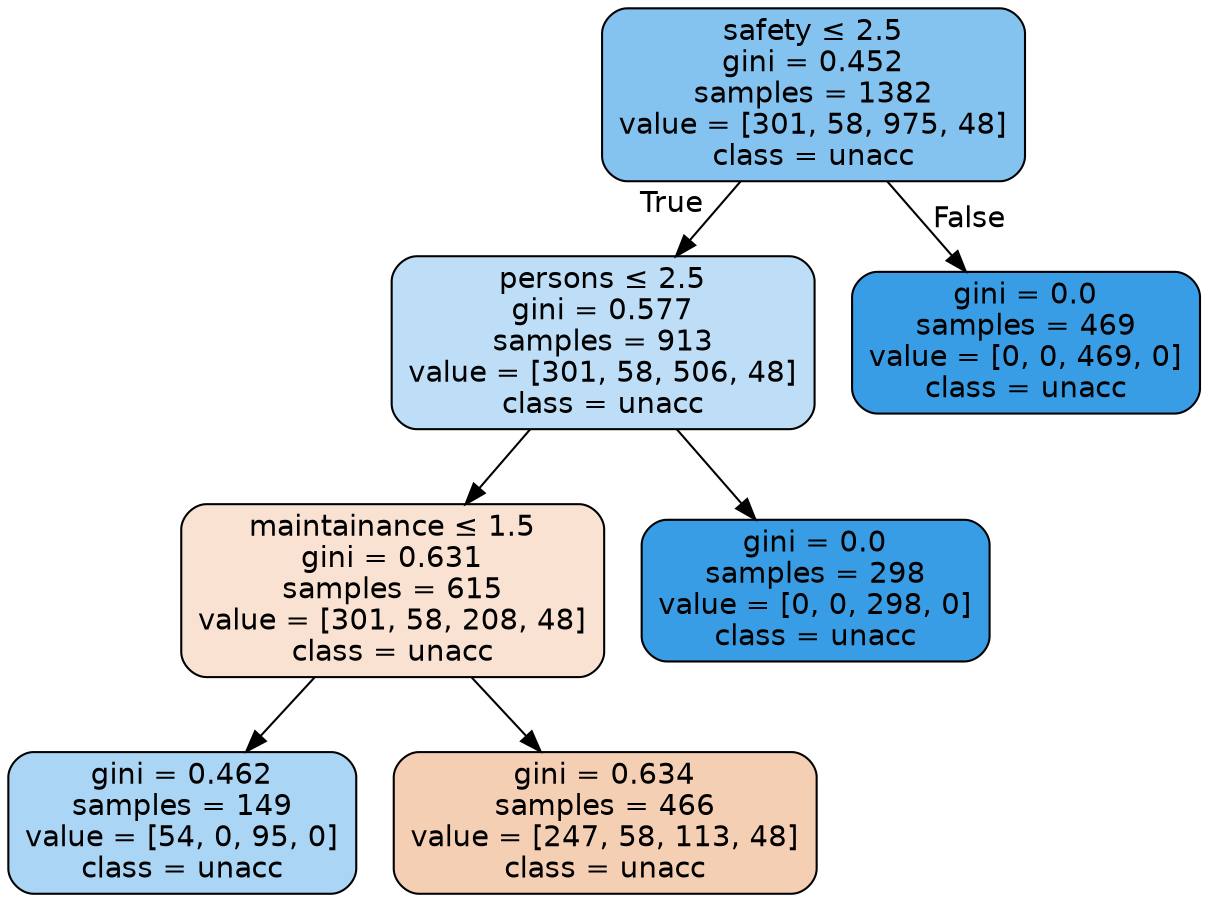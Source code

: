 digraph Tree {
node [shape=box, style="filled, rounded", color="black", fontname="helvetica"] ;
edge [fontname="helvetica"] ;
0 [label=<safety &le; 2.5<br/>gini = 0.452<br/>samples = 1382<br/>value = [301, 58, 975, 48]<br/>class = unacc>, fillcolor="#84c2ef"] ;
1 [label=<persons &le; 2.5<br/>gini = 0.577<br/>samples = 913<br/>value = [301, 58, 506, 48]<br/>class = unacc>, fillcolor="#bddef6"] ;
0 -> 1 [labeldistance=2.5, labelangle=45, headlabel="True"] ;
2 [label=<maintainance &le; 1.5<br/>gini = 0.631<br/>samples = 615<br/>value = [301, 58, 208, 48]<br/>class = unacc>, fillcolor="#f9e2d2"] ;
1 -> 2 ;
3 [label=<gini = 0.462<br/>samples = 149<br/>value = [54, 0, 95, 0]<br/>class = unacc>, fillcolor="#aad5f4"] ;
2 -> 3 ;
4 [label=<gini = 0.634<br/>samples = 466<br/>value = [247, 58, 113, 48]<br/>class = unacc>, fillcolor="#f5cfb4"] ;
2 -> 4 ;
5 [label=<gini = 0.0<br/>samples = 298<br/>value = [0, 0, 298, 0]<br/>class = unacc>, fillcolor="#399de5"] ;
1 -> 5 ;
6 [label=<gini = 0.0<br/>samples = 469<br/>value = [0, 0, 469, 0]<br/>class = unacc>, fillcolor="#399de5"] ;
0 -> 6 [labeldistance=2.5, labelangle=-45, headlabel="False"] ;
}
